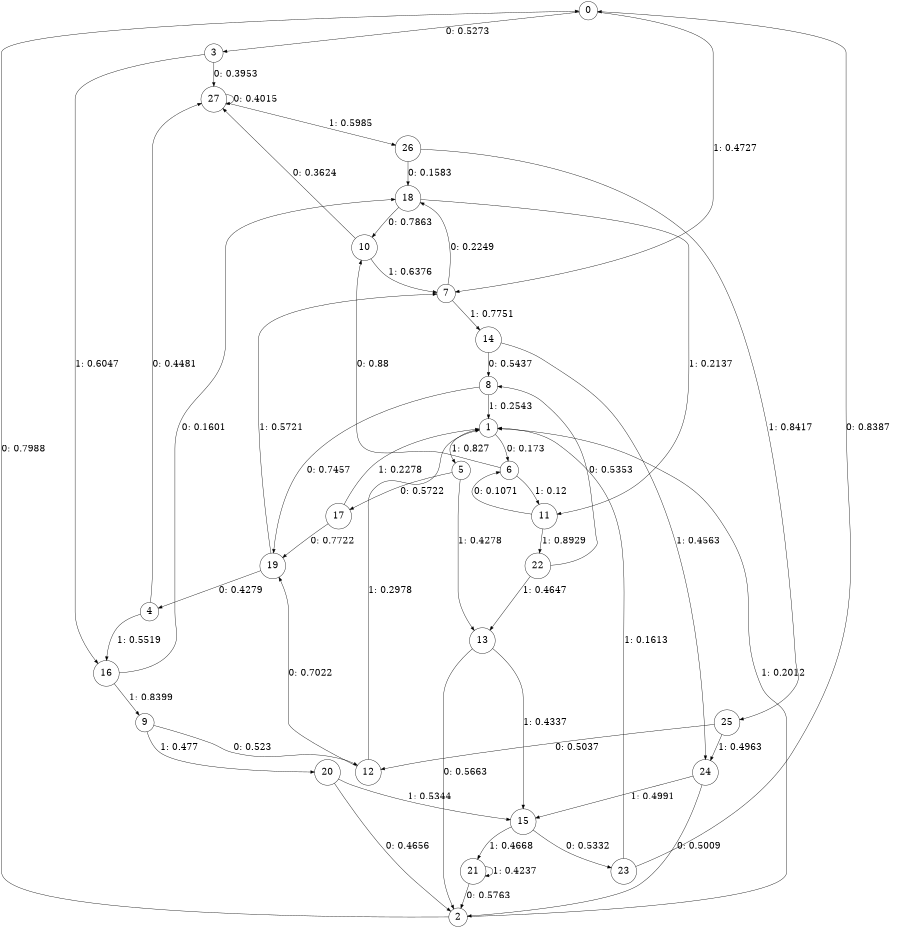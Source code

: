 digraph "ch6randomL8" {
size = "6,8.5";
ratio = "fill";
node [shape = circle];
node [fontsize = 24];
edge [fontsize = 24];
0 -> 3 [label = "0: 0.5273   "];
0 -> 7 [label = "1: 0.4727   "];
1 -> 6 [label = "0: 0.173    "];
1 -> 5 [label = "1: 0.827    "];
2 -> 0 [label = "0: 0.7988   "];
2 -> 1 [label = "1: 0.2012   "];
3 -> 27 [label = "0: 0.3953   "];
3 -> 16 [label = "1: 0.6047   "];
4 -> 27 [label = "0: 0.4481   "];
4 -> 16 [label = "1: 0.5519   "];
5 -> 17 [label = "0: 0.5722   "];
5 -> 13 [label = "1: 0.4278   "];
6 -> 10 [label = "0: 0.88     "];
6 -> 11 [label = "1: 0.12     "];
7 -> 18 [label = "0: 0.2249   "];
7 -> 14 [label = "1: 0.7751   "];
8 -> 19 [label = "0: 0.7457   "];
8 -> 1 [label = "1: 0.2543   "];
9 -> 12 [label = "0: 0.523    "];
9 -> 20 [label = "1: 0.477    "];
10 -> 27 [label = "0: 0.3624   "];
10 -> 7 [label = "1: 0.6376   "];
11 -> 6 [label = "0: 0.1071   "];
11 -> 22 [label = "1: 0.8929   "];
12 -> 19 [label = "0: 0.7022   "];
12 -> 1 [label = "1: 0.2978   "];
13 -> 2 [label = "0: 0.5663   "];
13 -> 15 [label = "1: 0.4337   "];
14 -> 8 [label = "0: 0.5437   "];
14 -> 24 [label = "1: 0.4563   "];
15 -> 23 [label = "0: 0.5332   "];
15 -> 21 [label = "1: 0.4668   "];
16 -> 18 [label = "0: 0.1601   "];
16 -> 9 [label = "1: 0.8399   "];
17 -> 19 [label = "0: 0.7722   "];
17 -> 1 [label = "1: 0.2278   "];
18 -> 10 [label = "0: 0.7863   "];
18 -> 11 [label = "1: 0.2137   "];
19 -> 4 [label = "0: 0.4279   "];
19 -> 7 [label = "1: 0.5721   "];
20 -> 2 [label = "0: 0.4656   "];
20 -> 15 [label = "1: 0.5344   "];
21 -> 2 [label = "0: 0.5763   "];
21 -> 21 [label = "1: 0.4237   "];
22 -> 8 [label = "0: 0.5353   "];
22 -> 13 [label = "1: 0.4647   "];
23 -> 0 [label = "0: 0.8387   "];
23 -> 1 [label = "1: 0.1613   "];
24 -> 2 [label = "0: 0.5009   "];
24 -> 15 [label = "1: 0.4991   "];
25 -> 12 [label = "0: 0.5037   "];
25 -> 24 [label = "1: 0.4963   "];
26 -> 18 [label = "0: 0.1583   "];
26 -> 25 [label = "1: 0.8417   "];
27 -> 27 [label = "0: 0.4015   "];
27 -> 26 [label = "1: 0.5985   "];
}